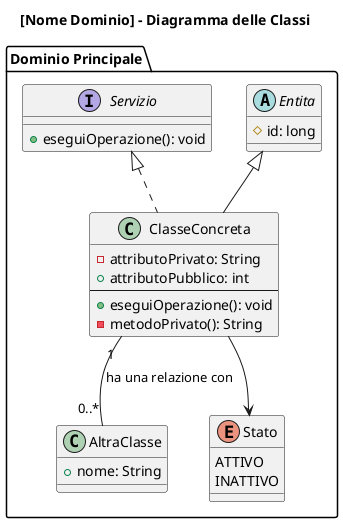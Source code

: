 @startuml Class-Diagram-Template
title [Nome Dominio] - Diagramma delle Classi

' Esempio di package per raggruppare le classi
package "Dominio Principale" {

  ' Classe astratta
  abstract class Entita {
    #id: long
  }

  ' Interfaccia
  interface Servizio {
    +eseguiOperazione(): void
  }

  ' Classe concreta che eredita da Entita e implementa Servizio
  class ClasseConcreta extends Entita implements Servizio {
    -attributoPrivato: String
    +attributoPubblico: int
    --
    +eseguiOperazione(): void
    -metodoPrivato(): String
  }

  ' Un'altra classe
  class AltraClasse {
    +nome: String
  }

  ' Enum
  enum Stato {
    ATTIVO
    INATTIVO
  }
}

' Relazioni tra le classi
ClasseConcreta "1" -- "0..*" AltraClasse : "ha una relazione con"
ClasseConcreta --> Stato

@enduml
